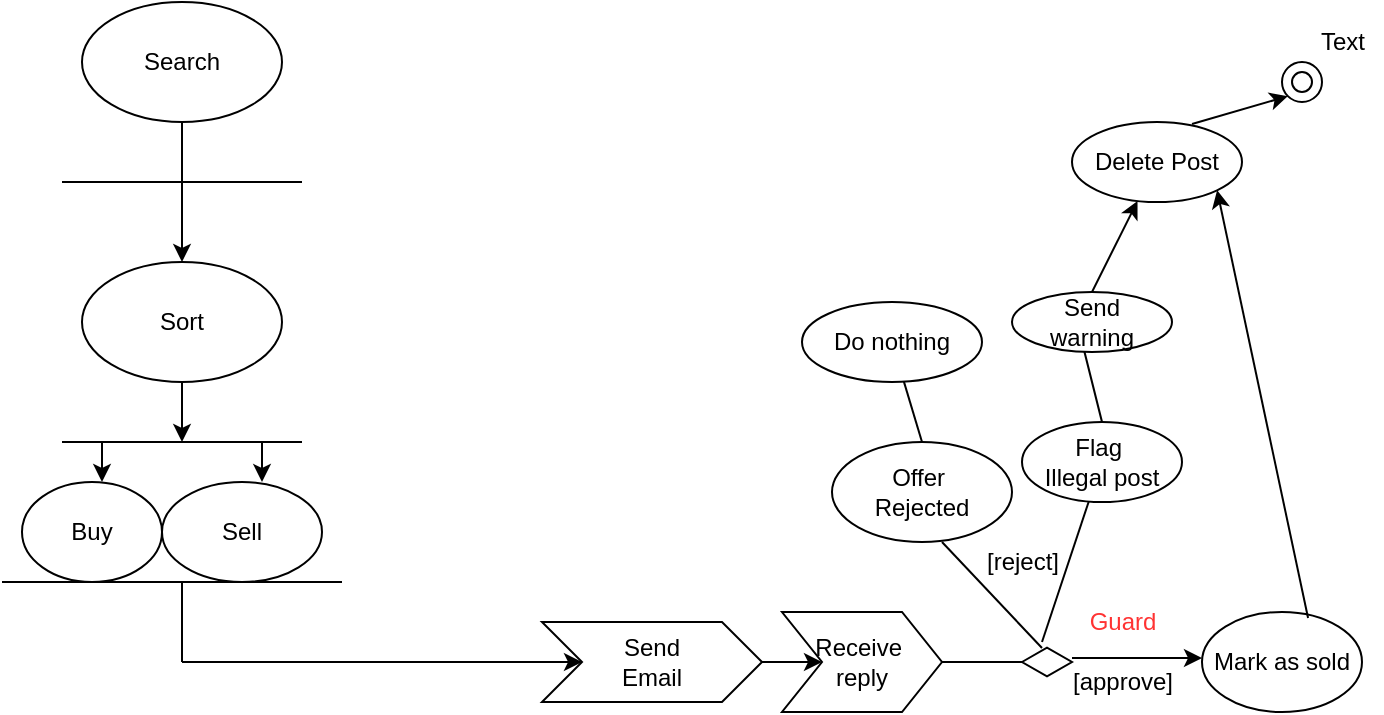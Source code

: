 <mxfile version="13.8.9-1" type="google"><diagram id="olsdio5pxEc7biyi-m5Y" name="Page-1"><mxGraphModel dx="526" dy="482" grid="1" gridSize="10" guides="1" tooltips="1" connect="1" arrows="1" fold="1" page="1" pageScale="1" pageWidth="850" pageHeight="1100" math="0" shadow="0"><root><mxCell id="0"/><mxCell id="1" parent="0"/><mxCell id="ArAOZfNChmxtYQpQaC13-1" value="Search" style="ellipse;whiteSpace=wrap;html=1;" vertex="1" parent="1"><mxGeometry x="50" y="30" width="100" height="60" as="geometry"/></mxCell><mxCell id="ArAOZfNChmxtYQpQaC13-3" value="" style="endArrow=none;html=1;entryX=0.5;entryY=1;entryDx=0;entryDy=0;" edge="1" parent="1" target="ArAOZfNChmxtYQpQaC13-1"><mxGeometry width="50" height="50" relative="1" as="geometry"><mxPoint x="100" y="120" as="sourcePoint"/><mxPoint x="300" y="230" as="targetPoint"/></mxGeometry></mxCell><mxCell id="ArAOZfNChmxtYQpQaC13-4" value="" style="endArrow=none;html=1;" edge="1" parent="1"><mxGeometry width="50" height="50" relative="1" as="geometry"><mxPoint x="40" y="120" as="sourcePoint"/><mxPoint x="160" y="120" as="targetPoint"/></mxGeometry></mxCell><mxCell id="ArAOZfNChmxtYQpQaC13-5" value="Sort" style="ellipse;whiteSpace=wrap;html=1;" vertex="1" parent="1"><mxGeometry x="50" y="160" width="100" height="60" as="geometry"/></mxCell><mxCell id="ArAOZfNChmxtYQpQaC13-6" value="" style="endArrow=classic;html=1;entryX=0.5;entryY=0;entryDx=0;entryDy=0;" edge="1" parent="1" target="ArAOZfNChmxtYQpQaC13-5"><mxGeometry width="50" height="50" relative="1" as="geometry"><mxPoint x="100" y="120" as="sourcePoint"/><mxPoint x="300" y="230" as="targetPoint"/></mxGeometry></mxCell><mxCell id="ArAOZfNChmxtYQpQaC13-7" value="" style="endArrow=classic;html=1;exitX=0.5;exitY=1;exitDx=0;exitDy=0;" edge="1" parent="1" source="ArAOZfNChmxtYQpQaC13-5"><mxGeometry width="50" height="50" relative="1" as="geometry"><mxPoint x="250" y="280" as="sourcePoint"/><mxPoint x="100" y="250" as="targetPoint"/></mxGeometry></mxCell><mxCell id="ArAOZfNChmxtYQpQaC13-8" value="" style="endArrow=none;html=1;" edge="1" parent="1"><mxGeometry width="50" height="50" relative="1" as="geometry"><mxPoint x="40" y="250" as="sourcePoint"/><mxPoint x="160" y="250" as="targetPoint"/></mxGeometry></mxCell><mxCell id="ArAOZfNChmxtYQpQaC13-9" value="" style="endArrow=classic;html=1;" edge="1" parent="1"><mxGeometry width="50" height="50" relative="1" as="geometry"><mxPoint x="60" y="250" as="sourcePoint"/><mxPoint x="60" y="270" as="targetPoint"/></mxGeometry></mxCell><mxCell id="ArAOZfNChmxtYQpQaC13-10" value="" style="endArrow=classic;html=1;" edge="1" parent="1"><mxGeometry width="50" height="50" relative="1" as="geometry"><mxPoint x="140" y="250" as="sourcePoint"/><mxPoint x="140" y="270" as="targetPoint"/></mxGeometry></mxCell><mxCell id="ArAOZfNChmxtYQpQaC13-11" value="Buy" style="ellipse;whiteSpace=wrap;html=1;" vertex="1" parent="1"><mxGeometry x="20" y="270" width="70" height="50" as="geometry"/></mxCell><mxCell id="ArAOZfNChmxtYQpQaC13-12" value="Sell" style="ellipse;whiteSpace=wrap;html=1;" vertex="1" parent="1"><mxGeometry x="90" y="270" width="80" height="50" as="geometry"/></mxCell><mxCell id="ArAOZfNChmxtYQpQaC13-13" value="" style="endArrow=none;html=1;" edge="1" parent="1"><mxGeometry width="50" height="50" relative="1" as="geometry"><mxPoint x="10" y="320" as="sourcePoint"/><mxPoint x="180" y="320" as="targetPoint"/></mxGeometry></mxCell><mxCell id="ArAOZfNChmxtYQpQaC13-14" value="" style="endArrow=none;html=1;" edge="1" parent="1"><mxGeometry width="50" height="50" relative="1" as="geometry"><mxPoint x="100" y="320" as="sourcePoint"/><mxPoint x="100" y="360" as="targetPoint"/></mxGeometry></mxCell><mxCell id="ArAOZfNChmxtYQpQaC13-15" value="" style="endArrow=none;html=1;" edge="1" parent="1"><mxGeometry width="50" height="50" relative="1" as="geometry"><mxPoint x="100" y="360" as="sourcePoint"/><mxPoint x="280" y="360" as="targetPoint"/></mxGeometry></mxCell><mxCell id="ArAOZfNChmxtYQpQaC13-16" value="" style="endArrow=classic;html=1;" edge="1" parent="1"><mxGeometry width="50" height="50" relative="1" as="geometry"><mxPoint x="240" y="360" as="sourcePoint"/><mxPoint x="300" y="360" as="targetPoint"/></mxGeometry></mxCell><mxCell id="ArAOZfNChmxtYQpQaC13-19" value="Send&lt;br&gt;Email" style="shape=step;perimeter=stepPerimeter;whiteSpace=wrap;html=1;fixedSize=1;" vertex="1" parent="1"><mxGeometry x="280" y="340" width="110" height="40" as="geometry"/></mxCell><mxCell id="ArAOZfNChmxtYQpQaC13-20" value="" style="endArrow=classic;html=1;exitX=1;exitY=0.5;exitDx=0;exitDy=0;" edge="1" parent="1" source="ArAOZfNChmxtYQpQaC13-19" target="ArAOZfNChmxtYQpQaC13-21"><mxGeometry width="50" height="50" relative="1" as="geometry"><mxPoint x="250" y="270" as="sourcePoint"/><mxPoint x="410" y="360" as="targetPoint"/></mxGeometry></mxCell><mxCell id="ArAOZfNChmxtYQpQaC13-21" value="Receive&amp;nbsp;&lt;br&gt;reply" style="shape=step;perimeter=stepPerimeter;whiteSpace=wrap;html=1;fixedSize=1;" vertex="1" parent="1"><mxGeometry x="400" y="335" width="80" height="50" as="geometry"/></mxCell><mxCell id="ArAOZfNChmxtYQpQaC13-22" value="" style="endArrow=none;html=1;exitX=1;exitY=0.5;exitDx=0;exitDy=0;" edge="1" parent="1" source="ArAOZfNChmxtYQpQaC13-21" target="ArAOZfNChmxtYQpQaC13-23"><mxGeometry width="50" height="50" relative="1" as="geometry"><mxPoint x="390" y="260" as="sourcePoint"/><mxPoint x="520" y="360" as="targetPoint"/></mxGeometry></mxCell><mxCell id="ArAOZfNChmxtYQpQaC13-23" value="" style="html=1;whiteSpace=wrap;aspect=fixed;shape=isoRectangle;" vertex="1" parent="1"><mxGeometry x="520" y="352.5" width="25" height="15" as="geometry"/></mxCell><mxCell id="ArAOZfNChmxtYQpQaC13-24" value="" style="endArrow=none;html=1;exitX=0.4;exitY=0.033;exitDx=0;exitDy=0;exitPerimeter=0;" edge="1" parent="1" source="ArAOZfNChmxtYQpQaC13-23"><mxGeometry width="50" height="50" relative="1" as="geometry"><mxPoint x="390" y="360" as="sourcePoint"/><mxPoint x="480" y="300" as="targetPoint"/></mxGeometry></mxCell><mxCell id="ArAOZfNChmxtYQpQaC13-25" value="Offer&amp;nbsp;&lt;br&gt;Rejected" style="ellipse;whiteSpace=wrap;html=1;" vertex="1" parent="1"><mxGeometry x="425" y="250" width="90" height="50" as="geometry"/></mxCell><mxCell id="ArAOZfNChmxtYQpQaC13-27" value="" style="endArrow=none;html=1;exitX=0.5;exitY=0;exitDx=0;exitDy=0;" edge="1" parent="1" source="ArAOZfNChmxtYQpQaC13-25" target="ArAOZfNChmxtYQpQaC13-28"><mxGeometry width="50" height="50" relative="1" as="geometry"><mxPoint x="390" y="350" as="sourcePoint"/><mxPoint x="450" y="210" as="targetPoint"/></mxGeometry></mxCell><mxCell id="ArAOZfNChmxtYQpQaC13-28" value="Do nothing" style="ellipse;whiteSpace=wrap;html=1;" vertex="1" parent="1"><mxGeometry x="410" y="180" width="90" height="40" as="geometry"/></mxCell><mxCell id="ArAOZfNChmxtYQpQaC13-29" value="" style="endArrow=none;html=1;exitX=0.4;exitY=-0.167;exitDx=0;exitDy=0;exitPerimeter=0;" edge="1" parent="1" source="ArAOZfNChmxtYQpQaC13-23" target="ArAOZfNChmxtYQpQaC13-30"><mxGeometry width="50" height="50" relative="1" as="geometry"><mxPoint x="390" y="350" as="sourcePoint"/><mxPoint x="540" y="270" as="targetPoint"/></mxGeometry></mxCell><mxCell id="ArAOZfNChmxtYQpQaC13-30" value="Flag&amp;nbsp;&lt;br&gt;Illegal post" style="ellipse;whiteSpace=wrap;html=1;" vertex="1" parent="1"><mxGeometry x="520" y="240" width="80" height="40" as="geometry"/></mxCell><mxCell id="ArAOZfNChmxtYQpQaC13-31" value="" style="endArrow=none;html=1;exitX=0.5;exitY=0;exitDx=0;exitDy=0;" edge="1" parent="1" source="ArAOZfNChmxtYQpQaC13-30"><mxGeometry width="50" height="50" relative="1" as="geometry"><mxPoint x="390" y="350" as="sourcePoint"/><mxPoint x="550" y="200" as="targetPoint"/></mxGeometry></mxCell><mxCell id="ArAOZfNChmxtYQpQaC13-32" value="Send&lt;br&gt;warning" style="ellipse;whiteSpace=wrap;html=1;" vertex="1" parent="1"><mxGeometry x="515" y="175" width="80" height="30" as="geometry"/></mxCell><mxCell id="ArAOZfNChmxtYQpQaC13-33" value="" style="endArrow=classic;html=1;exitX=0.5;exitY=0;exitDx=0;exitDy=0;" edge="1" parent="1" source="ArAOZfNChmxtYQpQaC13-32" target="ArAOZfNChmxtYQpQaC13-34"><mxGeometry width="50" height="50" relative="1" as="geometry"><mxPoint x="390" y="240" as="sourcePoint"/><mxPoint x="610" y="120" as="targetPoint"/></mxGeometry></mxCell><mxCell id="ArAOZfNChmxtYQpQaC13-34" value="Delete Post" style="ellipse;whiteSpace=wrap;html=1;" vertex="1" parent="1"><mxGeometry x="545" y="90" width="85" height="40" as="geometry"/></mxCell><mxCell id="ArAOZfNChmxtYQpQaC13-35" value="[reject]" style="text;html=1;align=center;verticalAlign=middle;resizable=0;points=[];autosize=1;" vertex="1" parent="1"><mxGeometry x="495" y="300" width="50" height="20" as="geometry"/></mxCell><mxCell id="ArAOZfNChmxtYQpQaC13-36" value="&lt;font color=&quot;#ff3333&quot;&gt;Guard&lt;/font&gt;" style="text;html=1;align=center;verticalAlign=middle;resizable=0;points=[];autosize=1;" vertex="1" parent="1"><mxGeometry x="545" y="330" width="50" height="20" as="geometry"/></mxCell><mxCell id="ArAOZfNChmxtYQpQaC13-37" value="" style="endArrow=classic;html=1;" edge="1" parent="1"><mxGeometry width="50" height="50" relative="1" as="geometry"><mxPoint x="545" y="358" as="sourcePoint"/><mxPoint x="610" y="358" as="targetPoint"/></mxGeometry></mxCell><mxCell id="ArAOZfNChmxtYQpQaC13-38" value="[approve]" style="text;html=1;align=center;verticalAlign=middle;resizable=0;points=[];autosize=1;" vertex="1" parent="1"><mxGeometry x="535" y="360" width="70" height="20" as="geometry"/></mxCell><mxCell id="ArAOZfNChmxtYQpQaC13-39" value="Mark as sold" style="ellipse;whiteSpace=wrap;html=1;" vertex="1" parent="1"><mxGeometry x="610" y="335" width="80" height="50" as="geometry"/></mxCell><mxCell id="ArAOZfNChmxtYQpQaC13-40" value="" style="endArrow=classic;html=1;entryX=1;entryY=1;entryDx=0;entryDy=0;exitX=0.663;exitY=0.06;exitDx=0;exitDy=0;exitPerimeter=0;" edge="1" parent="1" source="ArAOZfNChmxtYQpQaC13-39" target="ArAOZfNChmxtYQpQaC13-34"><mxGeometry width="50" height="50" relative="1" as="geometry"><mxPoint x="660" y="330" as="sourcePoint"/><mxPoint x="640" y="190" as="targetPoint"/></mxGeometry></mxCell><mxCell id="ArAOZfNChmxtYQpQaC13-41" value="" style="ellipse;whiteSpace=wrap;html=1;" vertex="1" parent="1"><mxGeometry x="650" y="60" width="20" height="20" as="geometry"/></mxCell><mxCell id="ArAOZfNChmxtYQpQaC13-42" value="" style="ellipse;whiteSpace=wrap;html=1;aspect=fixed;" vertex="1" parent="1"><mxGeometry x="655" y="65" width="10" height="10" as="geometry"/></mxCell><mxCell id="ArAOZfNChmxtYQpQaC13-43" value="" style="endArrow=classic;html=1;exitX=0.706;exitY=0.025;exitDx=0;exitDy=0;exitPerimeter=0;entryX=0;entryY=1;entryDx=0;entryDy=0;" edge="1" parent="1" source="ArAOZfNChmxtYQpQaC13-34" target="ArAOZfNChmxtYQpQaC13-41"><mxGeometry width="50" height="50" relative="1" as="geometry"><mxPoint x="590" y="40" as="sourcePoint"/><mxPoint x="640" y="-10" as="targetPoint"/></mxGeometry></mxCell><mxCell id="ArAOZfNChmxtYQpQaC13-44" value="Text" style="text;html=1;align=center;verticalAlign=middle;resizable=0;points=[];autosize=1;" vertex="1" parent="1"><mxGeometry x="660" y="40" width="40" height="20" as="geometry"/></mxCell></root></mxGraphModel></diagram></mxfile>